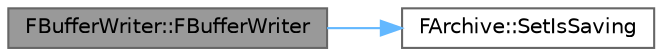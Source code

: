 digraph "FBufferWriter::FBufferWriter"
{
 // INTERACTIVE_SVG=YES
 // LATEX_PDF_SIZE
  bgcolor="transparent";
  edge [fontname=Helvetica,fontsize=10,labelfontname=Helvetica,labelfontsize=10];
  node [fontname=Helvetica,fontsize=10,shape=box,height=0.2,width=0.4];
  rankdir="LR";
  Node1 [id="Node000001",label="FBufferWriter::FBufferWriter",height=0.2,width=0.4,color="gray40", fillcolor="grey60", style="filled", fontcolor="black",tooltip="Constructor."];
  Node1 -> Node2 [id="edge1_Node000001_Node000002",color="steelblue1",style="solid",tooltip=" "];
  Node2 [id="Node000002",label="FArchive::SetIsSaving",height=0.2,width=0.4,color="grey40", fillcolor="white", style="filled",URL="$d0/df8/classFArchive.html#ad6a15788d0af94ec9e9acbc701ffae54",tooltip="Sets whether this archive is for saving data."];
}
